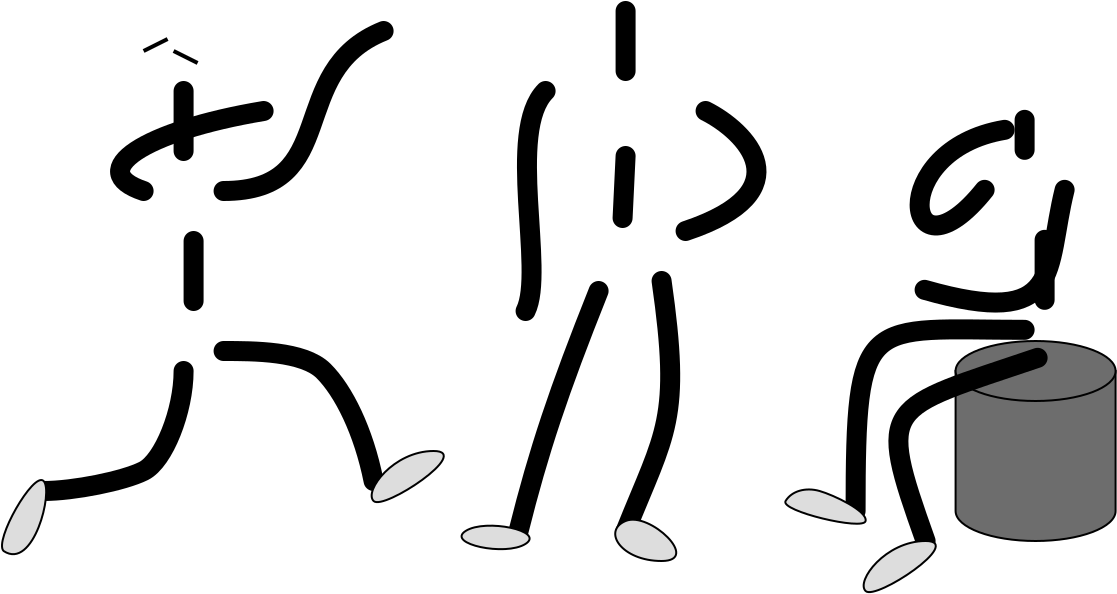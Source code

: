<?xml version="1.0" encoding="UTF-8"?>
<dia:diagram xmlns:dia="http://www.lysator.liu.se/~alla/dia/">
  <dia:layer name="Segundo plano" visible="true" connectable="true" active="true">
    <dia:object type="Standard - BezierLine" version="0" id="O0">
      <dia:attribute name="obj_pos">
        <dia:point val="56,27.5"/>
      </dia:attribute>
      <dia:attribute name="obj_bb">
        <dia:rectangle val="53.55,26.934;56.931,40.65"/>
      </dia:attribute>
      <dia:attribute name="bez_points">
        <dia:point val="56,27.5"/>
        <dia:point val="57,34.5"/>
        <dia:point val="56.2,35"/>
        <dia:point val="54.2,40"/>
      </dia:attribute>
      <dia:attribute name="corner_types">
        <dia:enum val="0"/>
        <dia:enum val="0"/>
      </dia:attribute>
      <dia:attribute name="line_width">
        <dia:real val="1"/>
      </dia:attribute>
      <dia:attribute name="line_join">
        <dia:enum val="1"/>
      </dia:attribute>
      <dia:attribute name="line_caps">
        <dia:enum val="1"/>
      </dia:attribute>
      <dia:connections>
        <dia:connection handle="0" to="O7" connection="7"/>
      </dia:connections>
    </dia:object>
    <dia:object type="Standard - BezierLine" version="0" id="O1">
      <dia:attribute name="obj_pos">
        <dia:point val="52.85,28"/>
      </dia:attribute>
      <dia:attribute name="obj_bb">
        <dia:rectangle val="48.244,27.35;53.5,40.606"/>
      </dia:attribute>
      <dia:attribute name="bez_points">
        <dia:point val="52.85,28"/>
        <dia:point val="50.85,33"/>
        <dia:point val="49.85,36"/>
        <dia:point val="48.85,40"/>
      </dia:attribute>
      <dia:attribute name="corner_types">
        <dia:enum val="0"/>
        <dia:enum val="0"/>
      </dia:attribute>
      <dia:attribute name="line_width">
        <dia:real val="1"/>
      </dia:attribute>
      <dia:attribute name="line_join">
        <dia:enum val="1"/>
      </dia:attribute>
      <dia:attribute name="line_caps">
        <dia:enum val="1"/>
      </dia:attribute>
    </dia:object>
    <dia:object type="Standard - BezierLine" version="0" id="O2">
      <dia:attribute name="obj_pos">
        <dia:point val="74.151,29.942"/>
      </dia:attribute>
      <dia:attribute name="obj_bb">
        <dia:rectangle val="65.2,29.419;74.651,39.5"/>
      </dia:attribute>
      <dia:attribute name="bez_points">
        <dia:point val="74.151,29.942"/>
        <dia:point val="66.151,29.942"/>
        <dia:point val="65.7,29"/>
        <dia:point val="65.7,39"/>
      </dia:attribute>
      <dia:attribute name="corner_types">
        <dia:enum val="0"/>
        <dia:enum val="0"/>
      </dia:attribute>
      <dia:attribute name="line_width">
        <dia:real val="1"/>
      </dia:attribute>
      <dia:attribute name="line_join">
        <dia:enum val="1"/>
      </dia:attribute>
      <dia:attribute name="line_caps">
        <dia:enum val="1"/>
      </dia:attribute>
    </dia:object>
    <dia:group>
      <dia:attribute name="meta">
        <dia:composite type="dict"/>
      </dia:attribute>
      <dia:attribute name="matrix"/>
      <dia:object type="Standard - Path" version="0" id="O3">
        <dia:attribute name="obj_pos">
          <dia:point val="78.7,39"/>
        </dia:attribute>
        <dia:attribute name="obj_bb">
          <dia:rectangle val="70.65,31.95;78.75,40.55"/>
        </dia:attribute>
        <dia:attribute name="meta">
          <dia:composite type="dict"/>
        </dia:attribute>
        <dia:attribute name="bez_points">
          <dia:bezpoint type="moveto" p1="78.7,39"/>
          <dia:bezpoint type="curveto" p1="78.7,39" p2="78.7,39" p3="78.7,39"/>
          <dia:bezpoint type="curveto" p1="78.7,39.825" p2="76.9,40.5" p3="74.7,40.5"/>
          <dia:bezpoint type="curveto" p1="72.5,40.5" p2="70.7,39.825" p3="70.7,39.0"/>
          <dia:bezpoint type="lineto" p1="70.7,39"/>
          <dia:bezpoint type="lineto" p1="70.7,32"/>
          <dia:bezpoint type="lineto" p1="78.7,32"/>
          <dia:bezpoint type="curveto" p1="78.7,38.845" p2="78.7,38.997" p3="78.7,39"/>
        </dia:attribute>
        <dia:attribute name="stroke_or_fill">
          <dia:enum val="3"/>
        </dia:attribute>
        <dia:attribute name="line_width">
          <dia:real val="0.1"/>
        </dia:attribute>
        <dia:attribute name="line_colour">
          <dia:color val="#000000ff"/>
        </dia:attribute>
        <dia:attribute name="line_style">
          <dia:enum val="0"/>
          <dia:real val="1"/>
        </dia:attribute>
        <dia:attribute name="line_join">
          <dia:enum val="0"/>
        </dia:attribute>
        <dia:attribute name="line_caps">
          <dia:enum val="0"/>
        </dia:attribute>
        <dia:attribute name="fill_colour">
          <dia:color val="#6d6d6dff"/>
        </dia:attribute>
        <dia:attribute name="show_control_lines">
          <dia:boolean val="false"/>
        </dia:attribute>
        <dia:attribute name="pattern"/>
      </dia:object>
      <dia:object type="Standard - Ellipse" version="0" id="O4">
        <dia:attribute name="obj_pos">
          <dia:point val="70.7,30.5"/>
        </dia:attribute>
        <dia:attribute name="obj_bb">
          <dia:rectangle val="70.65,30.45;78.75,33.55"/>
        </dia:attribute>
        <dia:attribute name="elem_corner">
          <dia:point val="70.7,30.5"/>
        </dia:attribute>
        <dia:attribute name="elem_width">
          <dia:real val="8"/>
        </dia:attribute>
        <dia:attribute name="elem_height">
          <dia:real val="3"/>
        </dia:attribute>
        <dia:attribute name="inner_color">
          <dia:color val="#6d6d6dff"/>
        </dia:attribute>
      </dia:object>
    </dia:group>
    <dia:object type="Standard - BezierLine" version="0" id="O5">
      <dia:attribute name="obj_pos">
        <dia:point val="57.2,25"/>
      </dia:attribute>
      <dia:attribute name="obj_bb">
        <dia:rectangle val="56.568,18.329;61.245,25.633"/>
      </dia:attribute>
      <dia:attribute name="bez_points">
        <dia:point val="57.2,25"/>
        <dia:point val="63.2,23"/>
        <dia:point val="60.2,20"/>
        <dia:point val="58.2,19"/>
      </dia:attribute>
      <dia:attribute name="corner_types">
        <dia:enum val="0"/>
        <dia:enum val="0"/>
      </dia:attribute>
      <dia:attribute name="line_width">
        <dia:real val="1"/>
      </dia:attribute>
      <dia:attribute name="line_join">
        <dia:enum val="1"/>
      </dia:attribute>
      <dia:attribute name="line_caps">
        <dia:enum val="1"/>
      </dia:attribute>
    </dia:object>
    <dia:object type="Standard - BezierLine" version="0" id="O6">
      <dia:attribute name="obj_pos">
        <dia:point val="50.2,18"/>
      </dia:attribute>
      <dia:attribute name="obj_bb">
        <dia:rectangle val="48.529,17.293;50.907,29.671"/>
      </dia:attribute>
      <dia:attribute name="bez_points">
        <dia:point val="50.2,18"/>
        <dia:point val="48.2,20"/>
        <dia:point val="50.2,27"/>
        <dia:point val="49.2,29"/>
      </dia:attribute>
      <dia:attribute name="corner_types">
        <dia:enum val="0"/>
        <dia:enum val="0"/>
      </dia:attribute>
      <dia:attribute name="line_width">
        <dia:real val="1"/>
      </dia:attribute>
      <dia:attribute name="line_join">
        <dia:enum val="1"/>
      </dia:attribute>
      <dia:attribute name="line_caps">
        <dia:enum val="1"/>
      </dia:attribute>
    </dia:object>
    <dia:object type="stickman3dfront - front-pelvis-white+08" version="1" id="O7">
      <dia:attribute name="obj_pos">
        <dia:point val="51.2,24"/>
      </dia:attribute>
      <dia:attribute name="obj_bb">
        <dia:rectangle val="51.062,23.89;57.514,28.714"/>
      </dia:attribute>
      <dia:attribute name="meta">
        <dia:composite type="dict"/>
      </dia:attribute>
      <dia:attribute name="elem_corner">
        <dia:point val="51.2,24"/>
      </dia:attribute>
      <dia:attribute name="elem_width">
        <dia:real val="6.2"/>
      </dia:attribute>
      <dia:attribute name="elem_height">
        <dia:real val="4.6"/>
      </dia:attribute>
      <dia:attribute name="line_width">
        <dia:real val="0.1"/>
      </dia:attribute>
      <dia:attribute name="line_colour">
        <dia:color val="#000000ff"/>
      </dia:attribute>
      <dia:attribute name="fill_colour">
        <dia:color val="#ffffffff"/>
      </dia:attribute>
      <dia:attribute name="show_background">
        <dia:boolean val="true"/>
      </dia:attribute>
      <dia:attribute name="line_style">
        <dia:enum val="0"/>
        <dia:real val="1"/>
      </dia:attribute>
      <dia:attribute name="flip_horizontal">
        <dia:boolean val="false"/>
      </dia:attribute>
      <dia:attribute name="flip_vertical">
        <dia:boolean val="false"/>
      </dia:attribute>
      <dia:attribute name="subscale">
        <dia:real val="1"/>
      </dia:attribute>
    </dia:object>
    <dia:object type="Standard - Line" version="0" id="O8">
      <dia:attribute name="obj_pos">
        <dia:point val="54.2,21.25"/>
      </dia:attribute>
      <dia:attribute name="obj_bb">
        <dia:rectangle val="53.526,20.726;54.724,24.874"/>
      </dia:attribute>
      <dia:attribute name="conn_endpoints">
        <dia:point val="54.2,21.25"/>
        <dia:point val="54.05,24.35"/>
      </dia:attribute>
      <dia:attribute name="numcp">
        <dia:int val="1"/>
      </dia:attribute>
      <dia:attribute name="line_width">
        <dia:real val="1"/>
      </dia:attribute>
      <dia:attribute name="line_caps">
        <dia:enum val="1"/>
      </dia:attribute>
      <dia:connections>
        <dia:connection handle="1" to="O7" connection="11"/>
      </dia:connections>
    </dia:object>
    <dia:object type="Standard - BezierLine" version="0" id="O9">
      <dia:attribute name="obj_pos">
        <dia:point val="34.1,23"/>
      </dia:attribute>
      <dia:attribute name="obj_bb">
        <dia:rectangle val="33.6,14.35;42.75,23.5"/>
      </dia:attribute>
      <dia:attribute name="bez_points">
        <dia:point val="34.1,23"/>
        <dia:point val="40.1,23"/>
        <dia:point val="37.1,17"/>
        <dia:point val="42.1,15"/>
      </dia:attribute>
      <dia:attribute name="corner_types">
        <dia:enum val="0"/>
        <dia:enum val="0"/>
      </dia:attribute>
      <dia:attribute name="line_width">
        <dia:real val="1"/>
      </dia:attribute>
      <dia:attribute name="line_join">
        <dia:enum val="1"/>
      </dia:attribute>
      <dia:attribute name="line_caps">
        <dia:enum val="1"/>
      </dia:attribute>
    </dia:object>
    <dia:object type="Standard - BezierLine" version="0" id="O10">
      <dia:attribute name="obj_pos">
        <dia:point val="34.1,31"/>
      </dia:attribute>
      <dia:attribute name="obj_bb">
        <dia:rectangle val="33.6,30.5;42.188,38.088"/>
      </dia:attribute>
      <dia:attribute name="bez_points">
        <dia:point val="34.1,31"/>
        <dia:point val="35.6,31"/>
        <dia:point val="38.1,31"/>
        <dia:point val="39.1,32"/>
        <dia:point val="40.1,33"/>
        <dia:point val="41.1,35"/>
        <dia:point val="41.6,37.5"/>
      </dia:attribute>
      <dia:attribute name="corner_types">
        <dia:enum val="0"/>
        <dia:enum val="0"/>
        <dia:enum val="0"/>
      </dia:attribute>
      <dia:attribute name="line_width">
        <dia:real val="1"/>
      </dia:attribute>
      <dia:attribute name="line_join">
        <dia:enum val="1"/>
      </dia:attribute>
      <dia:attribute name="line_caps">
        <dia:enum val="1"/>
      </dia:attribute>
    </dia:object>
    <dia:object type="stickman3d - pelvis-gray-120" version="1" id="O11">
      <dia:attribute name="obj_pos">
        <dia:point val="30.1,28"/>
      </dia:attribute>
      <dia:attribute name="obj_bb">
        <dia:rectangle val="29.816,27.898;34.826,32.503"/>
      </dia:attribute>
      <dia:attribute name="meta">
        <dia:composite type="dict"/>
      </dia:attribute>
      <dia:attribute name="elem_corner">
        <dia:point val="30.1,28"/>
      </dia:attribute>
      <dia:attribute name="elem_width">
        <dia:real val="4.5"/>
      </dia:attribute>
      <dia:attribute name="elem_height">
        <dia:real val="4.3"/>
      </dia:attribute>
      <dia:attribute name="line_width">
        <dia:real val="0.1"/>
      </dia:attribute>
      <dia:attribute name="line_colour">
        <dia:color val="#000000ff"/>
      </dia:attribute>
      <dia:attribute name="fill_colour">
        <dia:color val="#ffffffff"/>
      </dia:attribute>
      <dia:attribute name="show_background">
        <dia:boolean val="true"/>
      </dia:attribute>
      <dia:attribute name="line_style">
        <dia:enum val="0"/>
        <dia:real val="1"/>
      </dia:attribute>
      <dia:attribute name="flip_horizontal">
        <dia:boolean val="false"/>
      </dia:attribute>
      <dia:attribute name="flip_vertical">
        <dia:boolean val="false"/>
      </dia:attribute>
      <dia:attribute name="subscale">
        <dia:real val="1"/>
      </dia:attribute>
    </dia:object>
    <dia:object type="Standard - BezierLine" version="0" id="O12">
      <dia:attribute name="obj_pos">
        <dia:point val="32.1,32"/>
      </dia:attribute>
      <dia:attribute name="obj_bb">
        <dia:rectangle val="24.6,31.5;32.6,38.5"/>
      </dia:attribute>
      <dia:attribute name="bez_points">
        <dia:point val="32.1,32"/>
        <dia:point val="32.1,34"/>
        <dia:point val="31.1,36.5"/>
        <dia:point val="30.1,37"/>
        <dia:point val="29.1,37.5"/>
        <dia:point val="26.6,38"/>
        <dia:point val="25.1,38"/>
      </dia:attribute>
      <dia:attribute name="corner_types">
        <dia:enum val="0"/>
        <dia:enum val="0"/>
        <dia:enum val="0"/>
      </dia:attribute>
      <dia:attribute name="line_width">
        <dia:real val="1"/>
      </dia:attribute>
      <dia:attribute name="line_join">
        <dia:enum val="1"/>
      </dia:attribute>
      <dia:attribute name="line_caps">
        <dia:enum val="1"/>
      </dia:attribute>
    </dia:object>
    <dia:object type="Standard - Line" version="0" id="O13">
      <dia:attribute name="obj_pos">
        <dia:point val="32.6,25.5"/>
      </dia:attribute>
      <dia:attribute name="obj_bb">
        <dia:rectangle val="32.1,25;33.1,29"/>
      </dia:attribute>
      <dia:attribute name="conn_endpoints">
        <dia:point val="32.6,25.5"/>
        <dia:point val="32.6,28.5"/>
      </dia:attribute>
      <dia:attribute name="numcp">
        <dia:int val="1"/>
      </dia:attribute>
      <dia:attribute name="line_width">
        <dia:real val="1"/>
      </dia:attribute>
      <dia:attribute name="line_caps">
        <dia:enum val="1"/>
      </dia:attribute>
    </dia:object>
    <dia:object type="stickman3d - torax-gray-090" version="1" id="O14">
      <dia:attribute name="obj_pos">
        <dia:point val="28.6,21"/>
      </dia:attribute>
      <dia:attribute name="obj_bb">
        <dia:rectangle val="28.49,20.9;36.13,26.432"/>
      </dia:attribute>
      <dia:attribute name="meta">
        <dia:composite type="dict"/>
      </dia:attribute>
      <dia:attribute name="elem_corner">
        <dia:point val="28.6,21"/>
      </dia:attribute>
      <dia:attribute name="elem_width">
        <dia:real val="7.42"/>
      </dia:attribute>
      <dia:attribute name="elem_height">
        <dia:real val="5.3"/>
      </dia:attribute>
      <dia:attribute name="line_width">
        <dia:real val="0.1"/>
      </dia:attribute>
      <dia:attribute name="line_colour">
        <dia:color val="#000000ff"/>
      </dia:attribute>
      <dia:attribute name="fill_colour">
        <dia:color val="#ffffffff"/>
      </dia:attribute>
      <dia:attribute name="show_background">
        <dia:boolean val="true"/>
      </dia:attribute>
      <dia:attribute name="line_style">
        <dia:enum val="0"/>
        <dia:real val="1"/>
      </dia:attribute>
      <dia:attribute name="flip_horizontal">
        <dia:boolean val="false"/>
      </dia:attribute>
      <dia:attribute name="flip_vertical">
        <dia:boolean val="false"/>
      </dia:attribute>
      <dia:attribute name="subscale">
        <dia:real val="1"/>
      </dia:attribute>
    </dia:object>
    <dia:object type="Standard - Beziergon" version="0" id="O15">
      <dia:attribute name="obj_pos">
        <dia:point val="41.6,38.5"/>
      </dia:attribute>
      <dia:attribute name="obj_bb">
        <dia:rectangle val="41.453,35.95;45.159,38.606"/>
      </dia:attribute>
      <dia:attribute name="bez_points">
        <dia:point val="41.6,38.5"/>
        <dia:point val="42.1,39"/>
        <dia:point val="46.6,36"/>
        <dia:point val="44.6,36"/>
        <dia:point val="42.6,36"/>
        <dia:point val="41.1,38"/>
      </dia:attribute>
      <dia:attribute name="corner_types">
        <dia:enum val="0"/>
        <dia:enum val="0"/>
        <dia:enum val="0"/>
      </dia:attribute>
      <dia:attribute name="inner_color">
        <dia:color val="#ddddddff"/>
      </dia:attribute>
      <dia:attribute name="show_background">
        <dia:boolean val="true"/>
      </dia:attribute>
    </dia:object>
    <dia:object type="Standard - Line" version="0" id="O16">
      <dia:attribute name="obj_pos">
        <dia:point val="32.1,18"/>
      </dia:attribute>
      <dia:attribute name="obj_bb">
        <dia:rectangle val="31.6,17.5;32.6,21.5"/>
      </dia:attribute>
      <dia:attribute name="conn_endpoints">
        <dia:point val="32.1,18"/>
        <dia:point val="32.1,21"/>
      </dia:attribute>
      <dia:attribute name="numcp">
        <dia:int val="1"/>
      </dia:attribute>
      <dia:attribute name="line_width">
        <dia:real val="1"/>
      </dia:attribute>
      <dia:attribute name="line_caps">
        <dia:enum val="1"/>
      </dia:attribute>
    </dia:object>
    <dia:object type="stickman3d - head-gray-000" version="1" id="O17">
      <dia:attribute name="obj_pos">
        <dia:point val="30.1,14"/>
      </dia:attribute>
      <dia:attribute name="obj_bb">
        <dia:rectangle val="30,13.9;34.358,20.1"/>
      </dia:attribute>
      <dia:attribute name="meta">
        <dia:composite type="dict"/>
      </dia:attribute>
      <dia:attribute name="elem_corner">
        <dia:point val="30.1,14"/>
      </dia:attribute>
      <dia:attribute name="elem_width">
        <dia:real val="4.158"/>
      </dia:attribute>
      <dia:attribute name="elem_height">
        <dia:real val="6"/>
      </dia:attribute>
      <dia:attribute name="line_width">
        <dia:real val="0.1"/>
      </dia:attribute>
      <dia:attribute name="line_colour">
        <dia:color val="#000000ff"/>
      </dia:attribute>
      <dia:attribute name="fill_colour">
        <dia:color val="#ffffffff"/>
      </dia:attribute>
      <dia:attribute name="show_background">
        <dia:boolean val="true"/>
      </dia:attribute>
      <dia:attribute name="line_style">
        <dia:enum val="0"/>
        <dia:real val="1"/>
      </dia:attribute>
      <dia:attribute name="flip_horizontal">
        <dia:boolean val="false"/>
      </dia:attribute>
      <dia:attribute name="flip_vertical">
        <dia:boolean val="false"/>
      </dia:attribute>
      <dia:attribute name="subscale">
        <dia:real val="1"/>
      </dia:attribute>
    </dia:object>
    <dia:object type="Standard - Line" version="0" id="O18">
      <dia:attribute name="obj_pos">
        <dia:point val="30.1,16"/>
      </dia:attribute>
      <dia:attribute name="obj_bb">
        <dia:rectangle val="29.966,15.266;31.434,16.134"/>
      </dia:attribute>
      <dia:attribute name="conn_endpoints">
        <dia:point val="30.1,16"/>
        <dia:point val="31.3,15.4"/>
      </dia:attribute>
      <dia:attribute name="numcp">
        <dia:int val="1"/>
      </dia:attribute>
      <dia:attribute name="line_width">
        <dia:real val="0.2"/>
      </dia:attribute>
    </dia:object>
    <dia:object type="Standard - Line" version="0" id="O19">
      <dia:attribute name="obj_pos">
        <dia:point val="31.6,16"/>
      </dia:attribute>
      <dia:attribute name="obj_bb">
        <dia:rectangle val="31.466,15.866;32.934,16.734"/>
      </dia:attribute>
      <dia:attribute name="conn_endpoints">
        <dia:point val="31.6,16"/>
        <dia:point val="32.8,16.6"/>
      </dia:attribute>
      <dia:attribute name="numcp">
        <dia:int val="1"/>
      </dia:attribute>
      <dia:attribute name="line_width">
        <dia:real val="0.2"/>
      </dia:attribute>
    </dia:object>
    <dia:object type="Standard - BezierLine" version="0" id="O20">
      <dia:attribute name="obj_pos">
        <dia:point val="36.1,19"/>
      </dia:attribute>
      <dia:attribute name="obj_bb">
        <dia:rectangle val="28.423,18.425;36.675,23.633"/>
      </dia:attribute>
      <dia:attribute name="bez_points">
        <dia:point val="36.1,19"/>
        <dia:point val="30.1,20"/>
        <dia:point val="27.1,22"/>
        <dia:point val="30.1,23"/>
      </dia:attribute>
      <dia:attribute name="corner_types">
        <dia:enum val="0"/>
        <dia:enum val="0"/>
      </dia:attribute>
      <dia:attribute name="line_width">
        <dia:real val="1"/>
      </dia:attribute>
      <dia:attribute name="line_join">
        <dia:enum val="1"/>
      </dia:attribute>
      <dia:attribute name="line_caps">
        <dia:enum val="1"/>
      </dia:attribute>
    </dia:object>
    <dia:object type="Standard - Beziergon" version="0" id="O21">
      <dia:attribute name="obj_pos">
        <dia:point val="25.1,37.5"/>
      </dia:attribute>
      <dia:attribute name="obj_bb">
        <dia:rectangle val="22.97,37.401;25.28,41.21"/>
      </dia:attribute>
      <dia:attribute name="bez_points">
        <dia:point val="25.1,37.5"/>
        <dia:point val="24.6,37"/>
        <dia:point val="22.6,40.5"/>
        <dia:point val="23.1,41"/>
        <dia:point val="24.6,42"/>
        <dia:point val="25.6,38"/>
      </dia:attribute>
      <dia:attribute name="corner_types">
        <dia:enum val="2"/>
        <dia:enum val="2"/>
        <dia:enum val="2"/>
      </dia:attribute>
      <dia:attribute name="inner_color">
        <dia:color val="#ddddddff"/>
      </dia:attribute>
      <dia:attribute name="show_background">
        <dia:boolean val="true"/>
      </dia:attribute>
    </dia:object>
    <dia:object type="stickman3dfront - front-torax-white-05" version="1" id="O22">
      <dia:attribute name="obj_pos">
        <dia:point val="50.2,17"/>
      </dia:attribute>
      <dia:attribute name="obj_bb">
        <dia:rectangle val="49.907,16.897;58.465,22.704"/>
      </dia:attribute>
      <dia:attribute name="meta">
        <dia:composite type="dict"/>
      </dia:attribute>
      <dia:attribute name="elem_corner">
        <dia:point val="50.2,17"/>
      </dia:attribute>
      <dia:attribute name="elem_width">
        <dia:real val="8"/>
      </dia:attribute>
      <dia:attribute name="elem_height">
        <dia:real val="5.6"/>
      </dia:attribute>
      <dia:attribute name="line_width">
        <dia:real val="0.1"/>
      </dia:attribute>
      <dia:attribute name="line_colour">
        <dia:color val="#000000ff"/>
      </dia:attribute>
      <dia:attribute name="fill_colour">
        <dia:color val="#ffffffff"/>
      </dia:attribute>
      <dia:attribute name="show_background">
        <dia:boolean val="true"/>
      </dia:attribute>
      <dia:attribute name="line_style">
        <dia:enum val="0"/>
        <dia:real val="1"/>
      </dia:attribute>
      <dia:attribute name="flip_horizontal">
        <dia:boolean val="false"/>
      </dia:attribute>
      <dia:attribute name="flip_vertical">
        <dia:boolean val="false"/>
      </dia:attribute>
      <dia:attribute name="subscale">
        <dia:real val="1"/>
      </dia:attribute>
    </dia:object>
    <dia:object type="Standard - Line" version="0" id="O23">
      <dia:attribute name="obj_pos">
        <dia:point val="54.2,14"/>
      </dia:attribute>
      <dia:attribute name="obj_bb">
        <dia:rectangle val="53.7,13.5;54.7,17.5"/>
      </dia:attribute>
      <dia:attribute name="conn_endpoints">
        <dia:point val="54.2,14"/>
        <dia:point val="54.2,17"/>
      </dia:attribute>
      <dia:attribute name="numcp">
        <dia:int val="1"/>
      </dia:attribute>
      <dia:attribute name="line_width">
        <dia:real val="1"/>
      </dia:attribute>
      <dia:attribute name="line_caps">
        <dia:enum val="1"/>
      </dia:attribute>
    </dia:object>
    <dia:object type="stickman3d - head-white-045" version="1" id="O24">
      <dia:attribute name="obj_pos">
        <dia:point val="52.2,10.45"/>
      </dia:attribute>
      <dia:attribute name="obj_bb">
        <dia:rectangle val="52.1,10.35;56.416,16.55"/>
      </dia:attribute>
      <dia:attribute name="meta">
        <dia:composite type="dict"/>
      </dia:attribute>
      <dia:attribute name="elem_corner">
        <dia:point val="52.2,10.45"/>
      </dia:attribute>
      <dia:attribute name="elem_width">
        <dia:real val="4.116"/>
      </dia:attribute>
      <dia:attribute name="elem_height">
        <dia:real val="6"/>
      </dia:attribute>
      <dia:attribute name="line_width">
        <dia:real val="0.1"/>
      </dia:attribute>
      <dia:attribute name="line_colour">
        <dia:color val="#000000ff"/>
      </dia:attribute>
      <dia:attribute name="fill_colour">
        <dia:color val="#ffffffff"/>
      </dia:attribute>
      <dia:attribute name="show_background">
        <dia:boolean val="true"/>
      </dia:attribute>
      <dia:attribute name="line_style">
        <dia:enum val="0"/>
        <dia:real val="1"/>
      </dia:attribute>
      <dia:attribute name="flip_horizontal">
        <dia:boolean val="false"/>
      </dia:attribute>
      <dia:attribute name="flip_vertical">
        <dia:boolean val="false"/>
      </dia:attribute>
      <dia:attribute name="subscale">
        <dia:real val="1"/>
      </dia:attribute>
    </dia:object>
    <dia:object type="Standard - Beziergon" version="0" id="O25">
      <dia:attribute name="obj_pos">
        <dia:point val="49.2,40.643"/>
      </dia:attribute>
      <dia:attribute name="obj_bb">
        <dia:rectangle val="45.949,39.684;49.451,40.96"/>
      </dia:attribute>
      <dia:attribute name="bez_points">
        <dia:point val="49.2,40.643"/>
        <dia:point val="50.2,40"/>
        <dia:point val="47.2,39.357"/>
        <dia:point val="46.2,40"/>
        <dia:point val="45.2,40.643"/>
        <dia:point val="48.2,41.286"/>
      </dia:attribute>
      <dia:attribute name="corner_types">
        <dia:enum val="0"/>
        <dia:enum val="0"/>
        <dia:enum val="0"/>
      </dia:attribute>
      <dia:attribute name="inner_color">
        <dia:color val="#ddddddff"/>
      </dia:attribute>
      <dia:attribute name="show_background">
        <dia:boolean val="true"/>
      </dia:attribute>
    </dia:object>
    <dia:object type="stickman3d - pelvis-gray-135" version="1" id="O26">
      <dia:attribute name="obj_pos">
        <dia:point val="73.151,27.942"/>
      </dia:attribute>
      <dia:attribute name="obj_bb">
        <dia:rectangle val="73.023,27.842;76.579,32.242"/>
      </dia:attribute>
      <dia:attribute name="meta">
        <dia:composite type="dict"/>
      </dia:attribute>
      <dia:attribute name="elem_corner">
        <dia:point val="73.151,27.942"/>
      </dia:attribute>
      <dia:attribute name="elem_width">
        <dia:real val="3.3"/>
      </dia:attribute>
      <dia:attribute name="elem_height">
        <dia:real val="4.2"/>
      </dia:attribute>
      <dia:attribute name="line_width">
        <dia:real val="0.1"/>
      </dia:attribute>
      <dia:attribute name="line_colour">
        <dia:color val="#000000ff"/>
      </dia:attribute>
      <dia:attribute name="fill_colour">
        <dia:color val="#ffffffff"/>
      </dia:attribute>
      <dia:attribute name="show_background">
        <dia:boolean val="true"/>
      </dia:attribute>
      <dia:attribute name="line_style">
        <dia:enum val="0"/>
        <dia:real val="1"/>
      </dia:attribute>
      <dia:attribute name="flip_horizontal">
        <dia:boolean val="false"/>
      </dia:attribute>
      <dia:attribute name="flip_vertical">
        <dia:boolean val="false"/>
      </dia:attribute>
      <dia:attribute name="subscale">
        <dia:real val="1"/>
      </dia:attribute>
    </dia:object>
    <dia:object type="Standard - BezierLine" version="0" id="O27">
      <dia:attribute name="obj_pos">
        <dia:point val="74.801,31.342"/>
      </dia:attribute>
      <dia:attribute name="obj_bb">
        <dia:rectangle val="67.34,30.708;75.435,41.139"/>
      </dia:attribute>
      <dia:attribute name="bez_points">
        <dia:point val="74.801,31.342"/>
        <dia:point val="67.151,33.942"/>
        <dia:point val="66.7,33.5"/>
        <dia:point val="69.2,40.5"/>
      </dia:attribute>
      <dia:attribute name="corner_types">
        <dia:enum val="0"/>
        <dia:enum val="0"/>
      </dia:attribute>
      <dia:attribute name="line_width">
        <dia:real val="1"/>
      </dia:attribute>
      <dia:attribute name="line_join">
        <dia:enum val="1"/>
      </dia:attribute>
      <dia:attribute name="line_caps">
        <dia:enum val="1"/>
      </dia:attribute>
      <dia:connections>
        <dia:connection handle="0" to="O26" connection="6"/>
      </dia:connections>
    </dia:object>
    <dia:object type="Standard - BezierLine" version="0" id="O28">
      <dia:attribute name="obj_pos">
        <dia:point val="73.151,19.942"/>
      </dia:attribute>
      <dia:attribute name="obj_bb">
        <dia:rectangle val="68.401,19.367;73.726,25.225"/>
      </dia:attribute>
      <dia:attribute name="bez_points">
        <dia:point val="73.151,19.942"/>
        <dia:point val="67.151,20.942"/>
        <dia:point val="68.151,27.942"/>
        <dia:point val="72.151,22.942"/>
      </dia:attribute>
      <dia:attribute name="corner_types">
        <dia:enum val="0"/>
        <dia:enum val="0"/>
      </dia:attribute>
      <dia:attribute name="line_width">
        <dia:real val="1"/>
      </dia:attribute>
      <dia:attribute name="line_join">
        <dia:enum val="1"/>
      </dia:attribute>
      <dia:attribute name="line_caps">
        <dia:enum val="1"/>
      </dia:attribute>
    </dia:object>
    <dia:object type="Standard - Beziergon" version="0" id="O29">
      <dia:attribute name="obj_pos">
        <dia:point val="66.2,43"/>
      </dia:attribute>
      <dia:attribute name="obj_bb">
        <dia:rectangle val="66.053,40.45;69.759,43.106"/>
      </dia:attribute>
      <dia:attribute name="bez_points">
        <dia:point val="66.2,43"/>
        <dia:point val="66.7,43.5"/>
        <dia:point val="71.2,40.5"/>
        <dia:point val="69.2,40.5"/>
        <dia:point val="67.2,40.5"/>
        <dia:point val="65.7,42.5"/>
      </dia:attribute>
      <dia:attribute name="corner_types">
        <dia:enum val="0"/>
        <dia:enum val="0"/>
        <dia:enum val="0"/>
      </dia:attribute>
      <dia:attribute name="inner_color">
        <dia:color val="#ddddddff"/>
      </dia:attribute>
      <dia:attribute name="show_background">
        <dia:boolean val="true"/>
      </dia:attribute>
    </dia:object>
    <dia:object type="Standard - Beziergon" version="0" id="O30">
      <dia:attribute name="obj_pos">
        <dia:point val="66.2,39.5"/>
      </dia:attribute>
      <dia:attribute name="obj_bb">
        <dia:rectangle val="62.135,37.873;66.254,39.686"/>
      </dia:attribute>
      <dia:attribute name="bez_points">
        <dia:point val="66.2,39.5"/>
        <dia:point val="66.3,39"/>
        <dia:point val="64.6,38.2"/>
        <dia:point val="63.9,38"/>
        <dia:point val="63.2,37.8"/>
        <dia:point val="62.5,38"/>
        <dia:point val="62.2,38.5"/>
        <dia:point val="61.9,39"/>
        <dia:point val="66.1,40"/>
      </dia:attribute>
      <dia:attribute name="corner_types">
        <dia:enum val="0"/>
        <dia:enum val="0"/>
        <dia:enum val="0"/>
        <dia:enum val="0"/>
      </dia:attribute>
      <dia:attribute name="inner_color">
        <dia:color val="#ddddddff"/>
      </dia:attribute>
      <dia:attribute name="show_background">
        <dia:boolean val="true"/>
      </dia:attribute>
    </dia:object>
    <dia:object type="Standard - Line" version="0" id="O31">
      <dia:attribute name="obj_pos">
        <dia:point val="75.151,25.442"/>
      </dia:attribute>
      <dia:attribute name="obj_bb">
        <dia:rectangle val="74.651,24.942;75.651,28.942"/>
      </dia:attribute>
      <dia:attribute name="conn_endpoints">
        <dia:point val="75.151,25.442"/>
        <dia:point val="75.151,28.442"/>
      </dia:attribute>
      <dia:attribute name="numcp">
        <dia:int val="1"/>
      </dia:attribute>
      <dia:attribute name="line_width">
        <dia:real val="1"/>
      </dia:attribute>
      <dia:attribute name="line_caps">
        <dia:enum val="1"/>
      </dia:attribute>
    </dia:object>
    <dia:object type="stickman3d - torax-gray-150" version="1" id="O32">
      <dia:attribute name="obj_pos">
        <dia:point val="72.151,20.942"/>
      </dia:attribute>
      <dia:attribute name="obj_bb">
        <dia:rectangle val="71.619,20.842;77.959,26.725"/>
      </dia:attribute>
      <dia:attribute name="meta">
        <dia:composite type="dict"/>
      </dia:attribute>
      <dia:attribute name="elem_corner">
        <dia:point val="72.151,20.942"/>
      </dia:attribute>
      <dia:attribute name="elem_width">
        <dia:real val="5.1"/>
      </dia:attribute>
      <dia:attribute name="elem_height">
        <dia:real val="5.6"/>
      </dia:attribute>
      <dia:attribute name="line_width">
        <dia:real val="0.1"/>
      </dia:attribute>
      <dia:attribute name="line_colour">
        <dia:color val="#000000ff"/>
      </dia:attribute>
      <dia:attribute name="fill_colour">
        <dia:color val="#ffffffff"/>
      </dia:attribute>
      <dia:attribute name="show_background">
        <dia:boolean val="true"/>
      </dia:attribute>
      <dia:attribute name="line_style">
        <dia:enum val="0"/>
        <dia:real val="1"/>
      </dia:attribute>
      <dia:attribute name="flip_horizontal">
        <dia:boolean val="false"/>
      </dia:attribute>
      <dia:attribute name="flip_vertical">
        <dia:boolean val="false"/>
      </dia:attribute>
      <dia:attribute name="subscale">
        <dia:real val="1"/>
      </dia:attribute>
    </dia:object>
    <dia:object type="Standard - BezierLine" version="0" id="O33">
      <dia:attribute name="obj_pos">
        <dia:point val="69.151,27.942"/>
      </dia:attribute>
      <dia:attribute name="obj_bb">
        <dia:rectangle val="68.533,22.336;76.757,29.079"/>
      </dia:attribute>
      <dia:attribute name="bez_points">
        <dia:point val="69.151,27.942"/>
        <dia:point val="76.151,29.942"/>
        <dia:point val="75.151,26.942"/>
        <dia:point val="76.151,22.942"/>
      </dia:attribute>
      <dia:attribute name="corner_types">
        <dia:enum val="0"/>
        <dia:enum val="0"/>
      </dia:attribute>
      <dia:attribute name="line_width">
        <dia:real val="1"/>
      </dia:attribute>
      <dia:attribute name="line_join">
        <dia:enum val="1"/>
      </dia:attribute>
      <dia:attribute name="line_caps">
        <dia:enum val="1"/>
      </dia:attribute>
    </dia:object>
    <dia:object type="Standard - Line" version="0" id="O34">
      <dia:attribute name="obj_pos">
        <dia:point val="74.151,19.442"/>
      </dia:attribute>
      <dia:attribute name="obj_bb">
        <dia:rectangle val="73.651,18.942;74.651,21.442"/>
      </dia:attribute>
      <dia:attribute name="conn_endpoints">
        <dia:point val="74.151,19.442"/>
        <dia:point val="74.151,20.942"/>
      </dia:attribute>
      <dia:attribute name="numcp">
        <dia:int val="1"/>
      </dia:attribute>
      <dia:attribute name="line_width">
        <dia:real val="1"/>
      </dia:attribute>
      <dia:attribute name="line_caps">
        <dia:enum val="1"/>
      </dia:attribute>
    </dia:object>
    <dia:object type="stickman3d - head-gray-000" version="1" id="O35">
      <dia:attribute name="obj_pos">
        <dia:point val="72.151,13.942"/>
      </dia:attribute>
      <dia:attribute name="obj_bb">
        <dia:rectangle val="72.051,13.842;76.409,20.042"/>
      </dia:attribute>
      <dia:attribute name="meta">
        <dia:composite type="dict"/>
      </dia:attribute>
      <dia:attribute name="elem_corner">
        <dia:point val="72.151,13.942"/>
      </dia:attribute>
      <dia:attribute name="elem_width">
        <dia:real val="4.158"/>
      </dia:attribute>
      <dia:attribute name="elem_height">
        <dia:real val="6"/>
      </dia:attribute>
      <dia:attribute name="line_width">
        <dia:real val="0.1"/>
      </dia:attribute>
      <dia:attribute name="line_colour">
        <dia:color val="#000000ff"/>
      </dia:attribute>
      <dia:attribute name="fill_colour">
        <dia:color val="#ffffffff"/>
      </dia:attribute>
      <dia:attribute name="show_background">
        <dia:boolean val="true"/>
      </dia:attribute>
      <dia:attribute name="line_style">
        <dia:enum val="0"/>
        <dia:real val="1"/>
      </dia:attribute>
      <dia:attribute name="flip_horizontal">
        <dia:boolean val="false"/>
      </dia:attribute>
      <dia:attribute name="flip_vertical">
        <dia:boolean val="false"/>
      </dia:attribute>
      <dia:attribute name="subscale">
        <dia:real val="1"/>
      </dia:attribute>
    </dia:object>
    <dia:object type="Standard - Beziergon" version="0" id="O36">
      <dia:attribute name="obj_pos">
        <dia:point val="56,41.5"/>
      </dia:attribute>
      <dia:attribute name="obj_bb">
        <dia:rectangle val="53.632,39.384;56.783,41.55"/>
      </dia:attribute>
      <dia:attribute name="bez_points">
        <dia:point val="56,41.5"/>
        <dia:point val="58,41.5"/>
        <dia:point val="55.4,39"/>
        <dia:point val="54.2,39.5"/>
        <dia:point val="53,40"/>
        <dia:point val="54,41.5"/>
      </dia:attribute>
      <dia:attribute name="corner_types">
        <dia:enum val="0"/>
        <dia:enum val="0"/>
        <dia:enum val="0"/>
      </dia:attribute>
      <dia:attribute name="inner_color">
        <dia:color val="#ddddddff"/>
      </dia:attribute>
      <dia:attribute name="show_background">
        <dia:boolean val="true"/>
      </dia:attribute>
    </dia:object>
  </dia:layer>
</dia:diagram>
